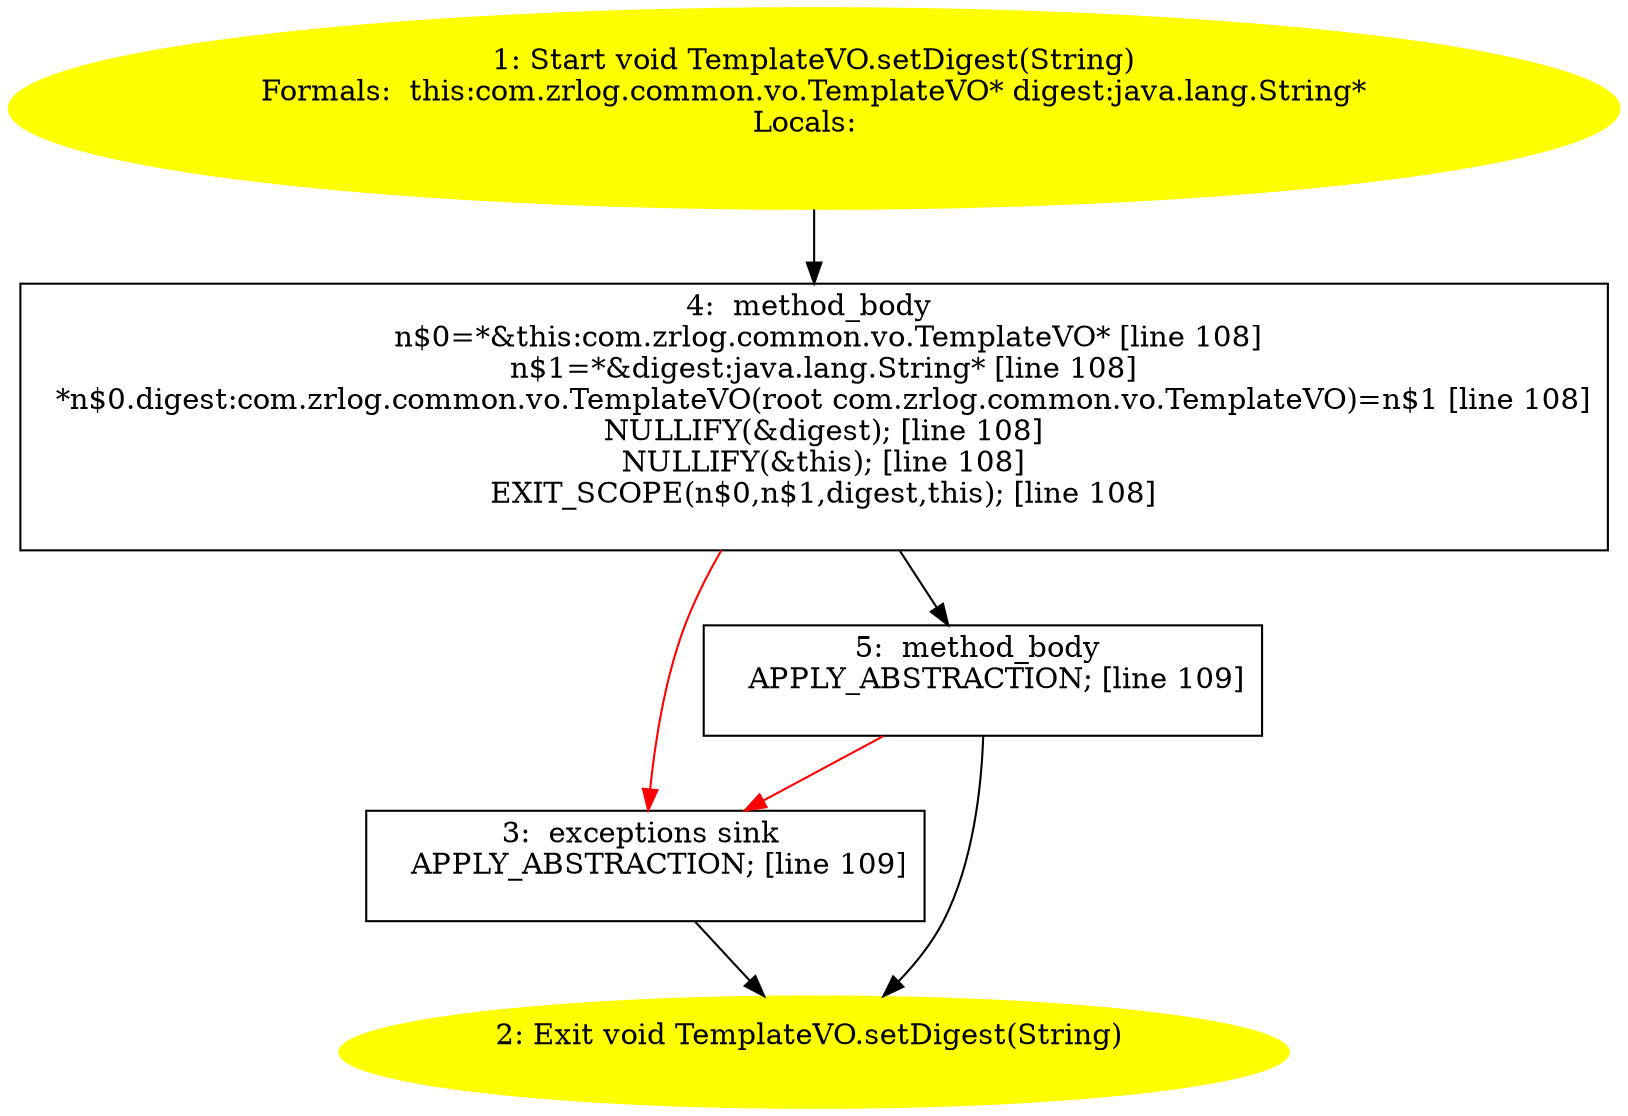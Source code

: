/* @generated */
digraph cfg {
"com.zrlog.common.vo.TemplateVO.setDigest(java.lang.String):void.52fb776c826b8e2ddd8d018781188552_1" [label="1: Start void TemplateVO.setDigest(String)\nFormals:  this:com.zrlog.common.vo.TemplateVO* digest:java.lang.String*\nLocals:  \n  " color=yellow style=filled]
	

	 "com.zrlog.common.vo.TemplateVO.setDigest(java.lang.String):void.52fb776c826b8e2ddd8d018781188552_1" -> "com.zrlog.common.vo.TemplateVO.setDigest(java.lang.String):void.52fb776c826b8e2ddd8d018781188552_4" ;
"com.zrlog.common.vo.TemplateVO.setDigest(java.lang.String):void.52fb776c826b8e2ddd8d018781188552_2" [label="2: Exit void TemplateVO.setDigest(String) \n  " color=yellow style=filled]
	

"com.zrlog.common.vo.TemplateVO.setDigest(java.lang.String):void.52fb776c826b8e2ddd8d018781188552_3" [label="3:  exceptions sink \n   APPLY_ABSTRACTION; [line 109]\n " shape="box"]
	

	 "com.zrlog.common.vo.TemplateVO.setDigest(java.lang.String):void.52fb776c826b8e2ddd8d018781188552_3" -> "com.zrlog.common.vo.TemplateVO.setDigest(java.lang.String):void.52fb776c826b8e2ddd8d018781188552_2" ;
"com.zrlog.common.vo.TemplateVO.setDigest(java.lang.String):void.52fb776c826b8e2ddd8d018781188552_4" [label="4:  method_body \n   n$0=*&this:com.zrlog.common.vo.TemplateVO* [line 108]\n  n$1=*&digest:java.lang.String* [line 108]\n  *n$0.digest:com.zrlog.common.vo.TemplateVO(root com.zrlog.common.vo.TemplateVO)=n$1 [line 108]\n  NULLIFY(&digest); [line 108]\n  NULLIFY(&this); [line 108]\n  EXIT_SCOPE(n$0,n$1,digest,this); [line 108]\n " shape="box"]
	

	 "com.zrlog.common.vo.TemplateVO.setDigest(java.lang.String):void.52fb776c826b8e2ddd8d018781188552_4" -> "com.zrlog.common.vo.TemplateVO.setDigest(java.lang.String):void.52fb776c826b8e2ddd8d018781188552_5" ;
	 "com.zrlog.common.vo.TemplateVO.setDigest(java.lang.String):void.52fb776c826b8e2ddd8d018781188552_4" -> "com.zrlog.common.vo.TemplateVO.setDigest(java.lang.String):void.52fb776c826b8e2ddd8d018781188552_3" [color="red" ];
"com.zrlog.common.vo.TemplateVO.setDigest(java.lang.String):void.52fb776c826b8e2ddd8d018781188552_5" [label="5:  method_body \n   APPLY_ABSTRACTION; [line 109]\n " shape="box"]
	

	 "com.zrlog.common.vo.TemplateVO.setDigest(java.lang.String):void.52fb776c826b8e2ddd8d018781188552_5" -> "com.zrlog.common.vo.TemplateVO.setDigest(java.lang.String):void.52fb776c826b8e2ddd8d018781188552_2" ;
	 "com.zrlog.common.vo.TemplateVO.setDigest(java.lang.String):void.52fb776c826b8e2ddd8d018781188552_5" -> "com.zrlog.common.vo.TemplateVO.setDigest(java.lang.String):void.52fb776c826b8e2ddd8d018781188552_3" [color="red" ];
}
